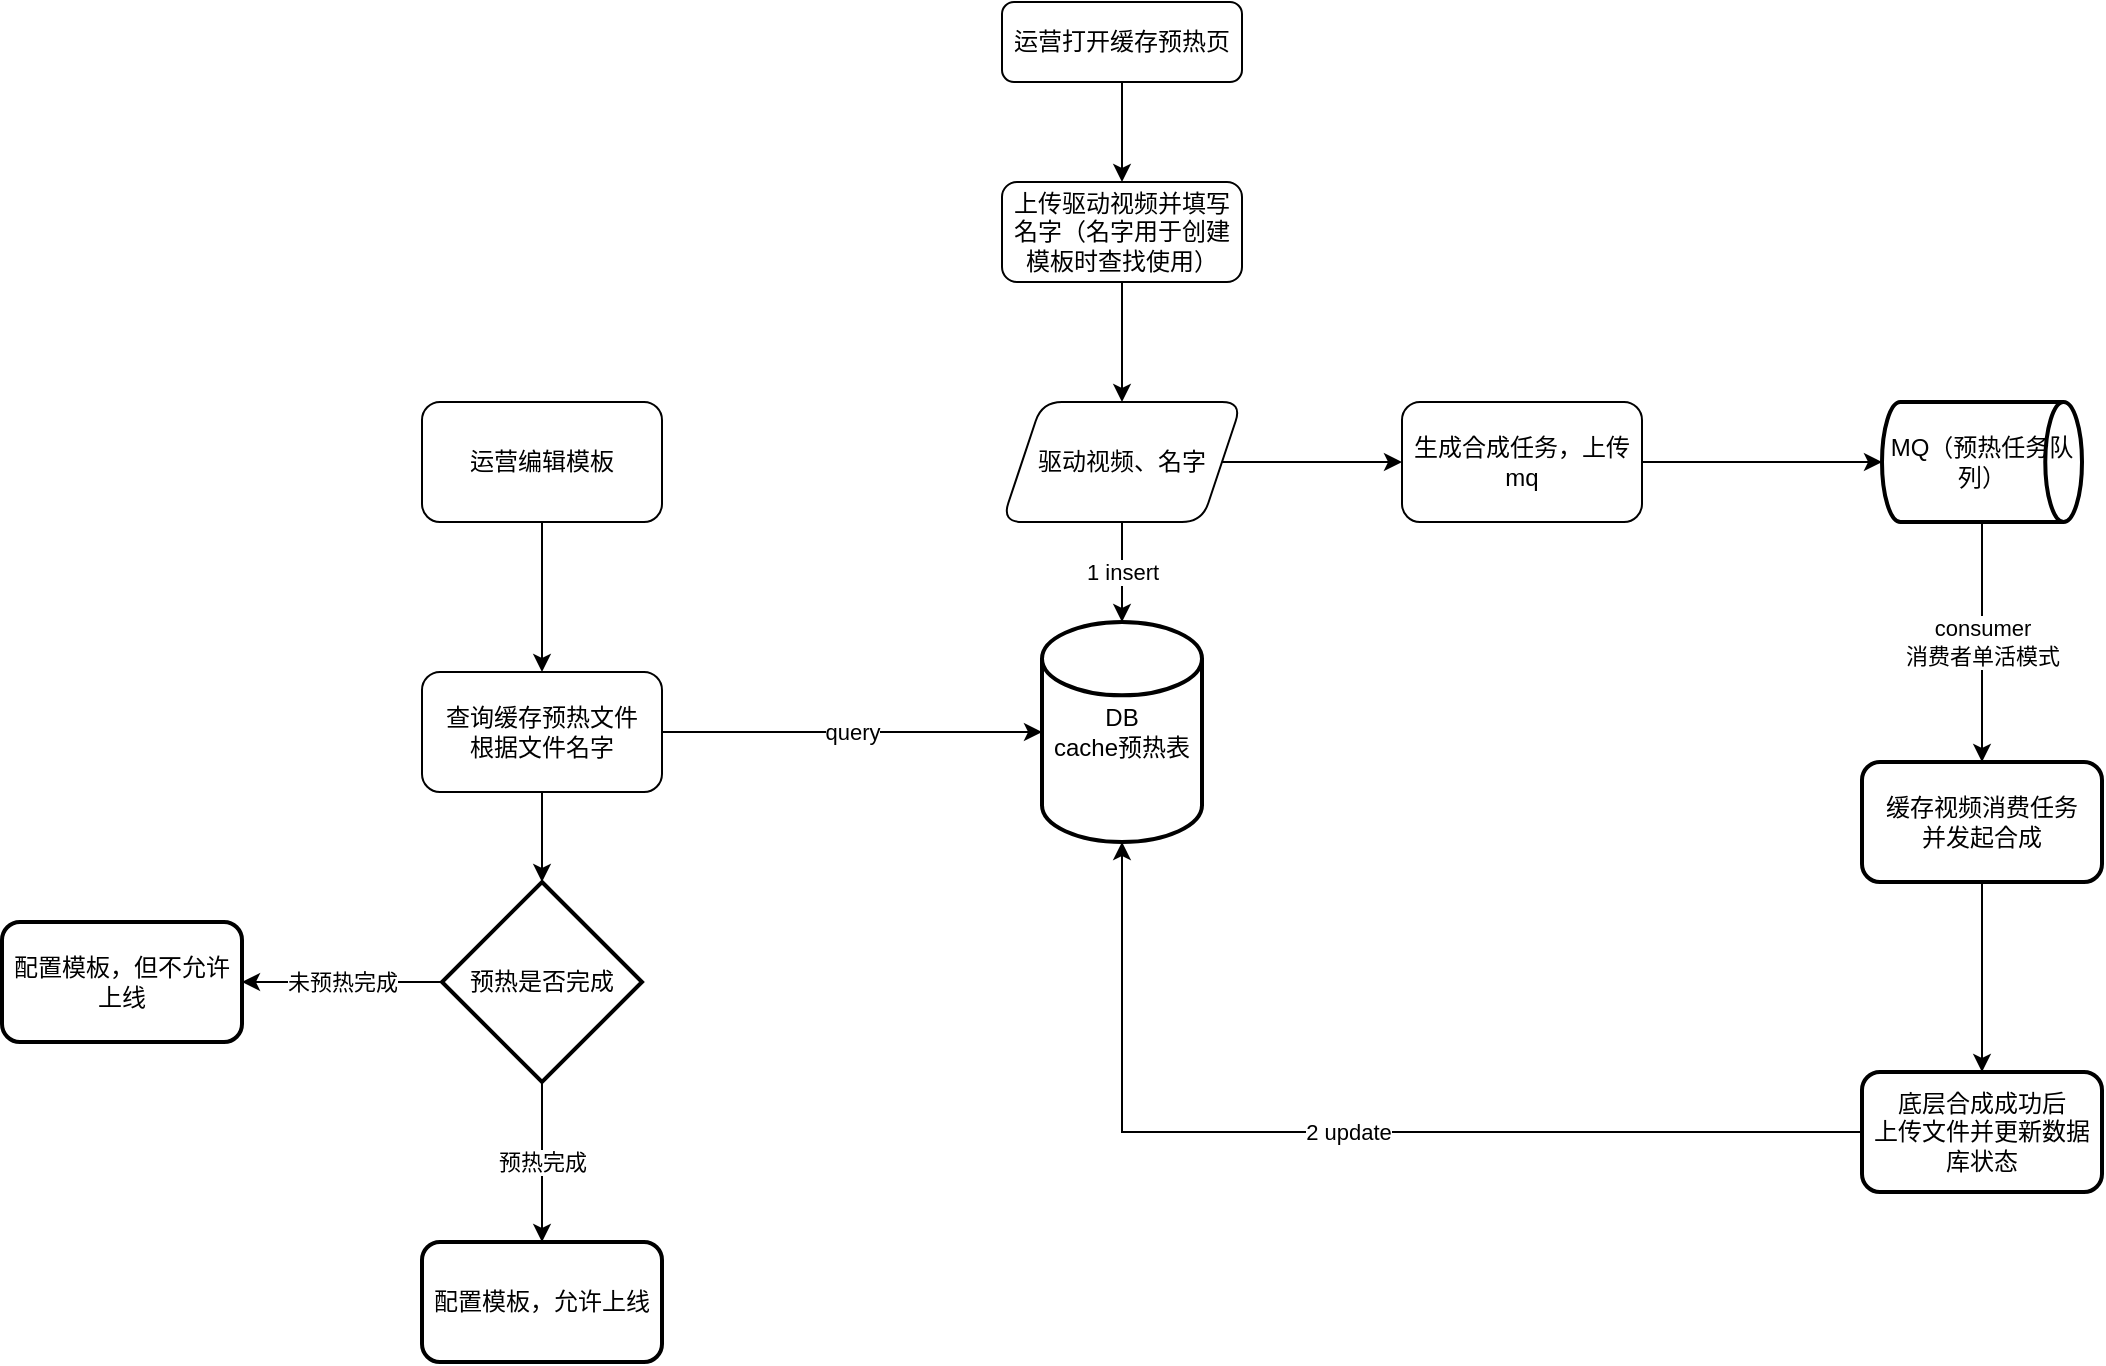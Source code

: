 <mxfile version="21.2.9" type="github">
  <diagram id="C5RBs43oDa-KdzZeNtuy" name="Page-1">
    <mxGraphModel dx="1947" dy="452" grid="1" gridSize="10" guides="1" tooltips="1" connect="1" arrows="1" fold="1" page="1" pageScale="1" pageWidth="827" pageHeight="1169" math="0" shadow="0">
      <root>
        <mxCell id="WIyWlLk6GJQsqaUBKTNV-0" />
        <mxCell id="WIyWlLk6GJQsqaUBKTNV-1" parent="WIyWlLk6GJQsqaUBKTNV-0" />
        <mxCell id="8xLhffzcsxscxYn0-teY-5" value="" style="edgeStyle=orthogonalEdgeStyle;rounded=0;orthogonalLoop=1;jettySize=auto;html=1;" parent="WIyWlLk6GJQsqaUBKTNV-1" source="WIyWlLk6GJQsqaUBKTNV-3" target="8xLhffzcsxscxYn0-teY-4" edge="1">
          <mxGeometry relative="1" as="geometry" />
        </mxCell>
        <mxCell id="WIyWlLk6GJQsqaUBKTNV-3" value="运营打开缓存预热页" style="rounded=1;whiteSpace=wrap;html=1;fontSize=12;glass=0;strokeWidth=1;shadow=0;" parent="WIyWlLk6GJQsqaUBKTNV-1" vertex="1">
          <mxGeometry x="160" y="20" width="120" height="40" as="geometry" />
        </mxCell>
        <mxCell id="8xLhffzcsxscxYn0-teY-9" value="" style="edgeStyle=orthogonalEdgeStyle;rounded=0;orthogonalLoop=1;jettySize=auto;html=1;" parent="WIyWlLk6GJQsqaUBKTNV-1" source="8xLhffzcsxscxYn0-teY-4" target="8xLhffzcsxscxYn0-teY-8" edge="1">
          <mxGeometry relative="1" as="geometry" />
        </mxCell>
        <mxCell id="8xLhffzcsxscxYn0-teY-4" value="上传驱动视频并填写名字（名字用于创建模板时查找使用）" style="rounded=1;whiteSpace=wrap;html=1;fontSize=12;glass=0;strokeWidth=1;shadow=0;" parent="WIyWlLk6GJQsqaUBKTNV-1" vertex="1">
          <mxGeometry x="160" y="110" width="120" height="50" as="geometry" />
        </mxCell>
        <mxCell id="8xLhffzcsxscxYn0-teY-11" value="1 insert" style="edgeStyle=orthogonalEdgeStyle;rounded=0;orthogonalLoop=1;jettySize=auto;html=1;" parent="WIyWlLk6GJQsqaUBKTNV-1" source="8xLhffzcsxscxYn0-teY-8" target="8xLhffzcsxscxYn0-teY-10" edge="1">
          <mxGeometry relative="1" as="geometry" />
        </mxCell>
        <mxCell id="8xLhffzcsxscxYn0-teY-18" value="" style="edgeStyle=orthogonalEdgeStyle;rounded=0;orthogonalLoop=1;jettySize=auto;html=1;" parent="WIyWlLk6GJQsqaUBKTNV-1" source="8xLhffzcsxscxYn0-teY-8" target="8xLhffzcsxscxYn0-teY-17" edge="1">
          <mxGeometry relative="1" as="geometry" />
        </mxCell>
        <mxCell id="8xLhffzcsxscxYn0-teY-8" value="驱动视频、名字" style="shape=parallelogram;perimeter=parallelogramPerimeter;whiteSpace=wrap;html=1;fixedSize=1;rounded=1;glass=0;strokeWidth=1;shadow=0;" parent="WIyWlLk6GJQsqaUBKTNV-1" vertex="1">
          <mxGeometry x="160" y="220" width="120" height="60" as="geometry" />
        </mxCell>
        <mxCell id="8xLhffzcsxscxYn0-teY-10" value="DB&lt;br&gt;cache预热表" style="strokeWidth=2;html=1;shape=mxgraph.flowchart.database;whiteSpace=wrap;" parent="WIyWlLk6GJQsqaUBKTNV-1" vertex="1">
          <mxGeometry x="180" y="330" width="80" height="110" as="geometry" />
        </mxCell>
        <mxCell id="8xLhffzcsxscxYn0-teY-20" style="edgeStyle=orthogonalEdgeStyle;rounded=0;orthogonalLoop=1;jettySize=auto;html=1;" parent="WIyWlLk6GJQsqaUBKTNV-1" source="8xLhffzcsxscxYn0-teY-17" target="8xLhffzcsxscxYn0-teY-19" edge="1">
          <mxGeometry relative="1" as="geometry" />
        </mxCell>
        <mxCell id="8xLhffzcsxscxYn0-teY-17" value="生成合成任务，上传mq" style="rounded=1;whiteSpace=wrap;html=1;glass=0;strokeWidth=1;shadow=0;" parent="WIyWlLk6GJQsqaUBKTNV-1" vertex="1">
          <mxGeometry x="360" y="220" width="120" height="60" as="geometry" />
        </mxCell>
        <mxCell id="8xLhffzcsxscxYn0-teY-22" value="consumer&lt;br&gt;消费者单活模式" style="edgeStyle=orthogonalEdgeStyle;rounded=0;orthogonalLoop=1;jettySize=auto;html=1;" parent="WIyWlLk6GJQsqaUBKTNV-1" source="8xLhffzcsxscxYn0-teY-19" target="8xLhffzcsxscxYn0-teY-21" edge="1">
          <mxGeometry relative="1" as="geometry">
            <mxPoint x="769.96" y="348.02" as="targetPoint" />
          </mxGeometry>
        </mxCell>
        <mxCell id="8xLhffzcsxscxYn0-teY-19" value="MQ（预热任务队列）" style="strokeWidth=2;html=1;shape=mxgraph.flowchart.direct_data;whiteSpace=wrap;" parent="WIyWlLk6GJQsqaUBKTNV-1" vertex="1">
          <mxGeometry x="600" y="220" width="100" height="60" as="geometry" />
        </mxCell>
        <mxCell id="8xLhffzcsxscxYn0-teY-24" value="" style="edgeStyle=orthogonalEdgeStyle;rounded=0;orthogonalLoop=1;jettySize=auto;html=1;" parent="WIyWlLk6GJQsqaUBKTNV-1" source="8xLhffzcsxscxYn0-teY-21" target="8xLhffzcsxscxYn0-teY-23" edge="1">
          <mxGeometry relative="1" as="geometry" />
        </mxCell>
        <mxCell id="8xLhffzcsxscxYn0-teY-21" value="缓存视频消费任务&lt;br&gt;并发起合成" style="rounded=1;whiteSpace=wrap;html=1;strokeWidth=2;" parent="WIyWlLk6GJQsqaUBKTNV-1" vertex="1">
          <mxGeometry x="590" y="400" width="120" height="60" as="geometry" />
        </mxCell>
        <mxCell id="8xLhffzcsxscxYn0-teY-25" value="2 update" style="edgeStyle=orthogonalEdgeStyle;rounded=0;orthogonalLoop=1;jettySize=auto;html=1;" parent="WIyWlLk6GJQsqaUBKTNV-1" source="8xLhffzcsxscxYn0-teY-23" target="8xLhffzcsxscxYn0-teY-10" edge="1">
          <mxGeometry relative="1" as="geometry" />
        </mxCell>
        <mxCell id="8xLhffzcsxscxYn0-teY-23" value="底层合成成功后&lt;br&gt;上传文件并更新数据库状态" style="rounded=1;whiteSpace=wrap;html=1;strokeWidth=2;" parent="WIyWlLk6GJQsqaUBKTNV-1" vertex="1">
          <mxGeometry x="590" y="555" width="120" height="60" as="geometry" />
        </mxCell>
        <mxCell id="fqeuUSKE3lRhaahYyxfx-4" style="edgeStyle=orthogonalEdgeStyle;rounded=0;orthogonalLoop=1;jettySize=auto;html=1;" edge="1" parent="WIyWlLk6GJQsqaUBKTNV-1" source="fqeuUSKE3lRhaahYyxfx-2" target="fqeuUSKE3lRhaahYyxfx-3">
          <mxGeometry relative="1" as="geometry" />
        </mxCell>
        <mxCell id="fqeuUSKE3lRhaahYyxfx-2" value="运营编辑模板" style="rounded=1;whiteSpace=wrap;html=1;" vertex="1" parent="WIyWlLk6GJQsqaUBKTNV-1">
          <mxGeometry x="-130" y="220" width="120" height="60" as="geometry" />
        </mxCell>
        <mxCell id="fqeuUSKE3lRhaahYyxfx-7" value="query" style="edgeStyle=orthogonalEdgeStyle;rounded=0;orthogonalLoop=1;jettySize=auto;html=1;" edge="1" parent="WIyWlLk6GJQsqaUBKTNV-1" source="fqeuUSKE3lRhaahYyxfx-3" target="8xLhffzcsxscxYn0-teY-10">
          <mxGeometry relative="1" as="geometry" />
        </mxCell>
        <mxCell id="fqeuUSKE3lRhaahYyxfx-13" style="edgeStyle=orthogonalEdgeStyle;rounded=0;orthogonalLoop=1;jettySize=auto;html=1;" edge="1" parent="WIyWlLk6GJQsqaUBKTNV-1" source="fqeuUSKE3lRhaahYyxfx-3" target="fqeuUSKE3lRhaahYyxfx-12">
          <mxGeometry relative="1" as="geometry" />
        </mxCell>
        <mxCell id="fqeuUSKE3lRhaahYyxfx-3" value="查询缓存预热文件&lt;br&gt;根据文件名字" style="rounded=1;whiteSpace=wrap;html=1;" vertex="1" parent="WIyWlLk6GJQsqaUBKTNV-1">
          <mxGeometry x="-130" y="355" width="120" height="60" as="geometry" />
        </mxCell>
        <mxCell id="fqeuUSKE3lRhaahYyxfx-17" value="未预热完成" style="edgeStyle=orthogonalEdgeStyle;rounded=0;orthogonalLoop=1;jettySize=auto;html=1;" edge="1" parent="WIyWlLk6GJQsqaUBKTNV-1" source="fqeuUSKE3lRhaahYyxfx-12" target="fqeuUSKE3lRhaahYyxfx-16">
          <mxGeometry relative="1" as="geometry" />
        </mxCell>
        <mxCell id="fqeuUSKE3lRhaahYyxfx-19" value="预热完成" style="edgeStyle=orthogonalEdgeStyle;rounded=0;orthogonalLoop=1;jettySize=auto;html=1;" edge="1" parent="WIyWlLk6GJQsqaUBKTNV-1" source="fqeuUSKE3lRhaahYyxfx-12" target="fqeuUSKE3lRhaahYyxfx-18">
          <mxGeometry relative="1" as="geometry" />
        </mxCell>
        <mxCell id="fqeuUSKE3lRhaahYyxfx-12" value="预热是否完成" style="strokeWidth=2;html=1;shape=mxgraph.flowchart.decision;whiteSpace=wrap;" vertex="1" parent="WIyWlLk6GJQsqaUBKTNV-1">
          <mxGeometry x="-120" y="460" width="100" height="100" as="geometry" />
        </mxCell>
        <mxCell id="fqeuUSKE3lRhaahYyxfx-16" value="配置模板，但不允许上线" style="rounded=1;whiteSpace=wrap;html=1;strokeWidth=2;" vertex="1" parent="WIyWlLk6GJQsqaUBKTNV-1">
          <mxGeometry x="-340" y="480" width="120" height="60" as="geometry" />
        </mxCell>
        <mxCell id="fqeuUSKE3lRhaahYyxfx-18" value="配置模板，允许上线" style="rounded=1;whiteSpace=wrap;html=1;strokeWidth=2;" vertex="1" parent="WIyWlLk6GJQsqaUBKTNV-1">
          <mxGeometry x="-130" y="640" width="120" height="60" as="geometry" />
        </mxCell>
      </root>
    </mxGraphModel>
  </diagram>
</mxfile>
